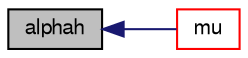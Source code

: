 digraph "alphah"
{
  bgcolor="transparent";
  edge [fontname="FreeSans",fontsize="10",labelfontname="FreeSans",labelfontsize="10"];
  node [fontname="FreeSans",fontsize="10",shape=record];
  rankdir="LR";
  Node91 [label="alphah",height=0.2,width=0.4,color="black", fillcolor="grey75", style="filled", fontcolor="black"];
  Node91 -> Node92 [dir="back",color="midnightblue",fontsize="10",style="solid",fontname="FreeSans"];
  Node92 [label="mu",height=0.2,width=0.4,color="red",URL="$a30206.html#a156c9bed463e921bb2ef8c7cbfb7fdc9",tooltip="Dynamic viscosity [kg/ms]. "];
}
